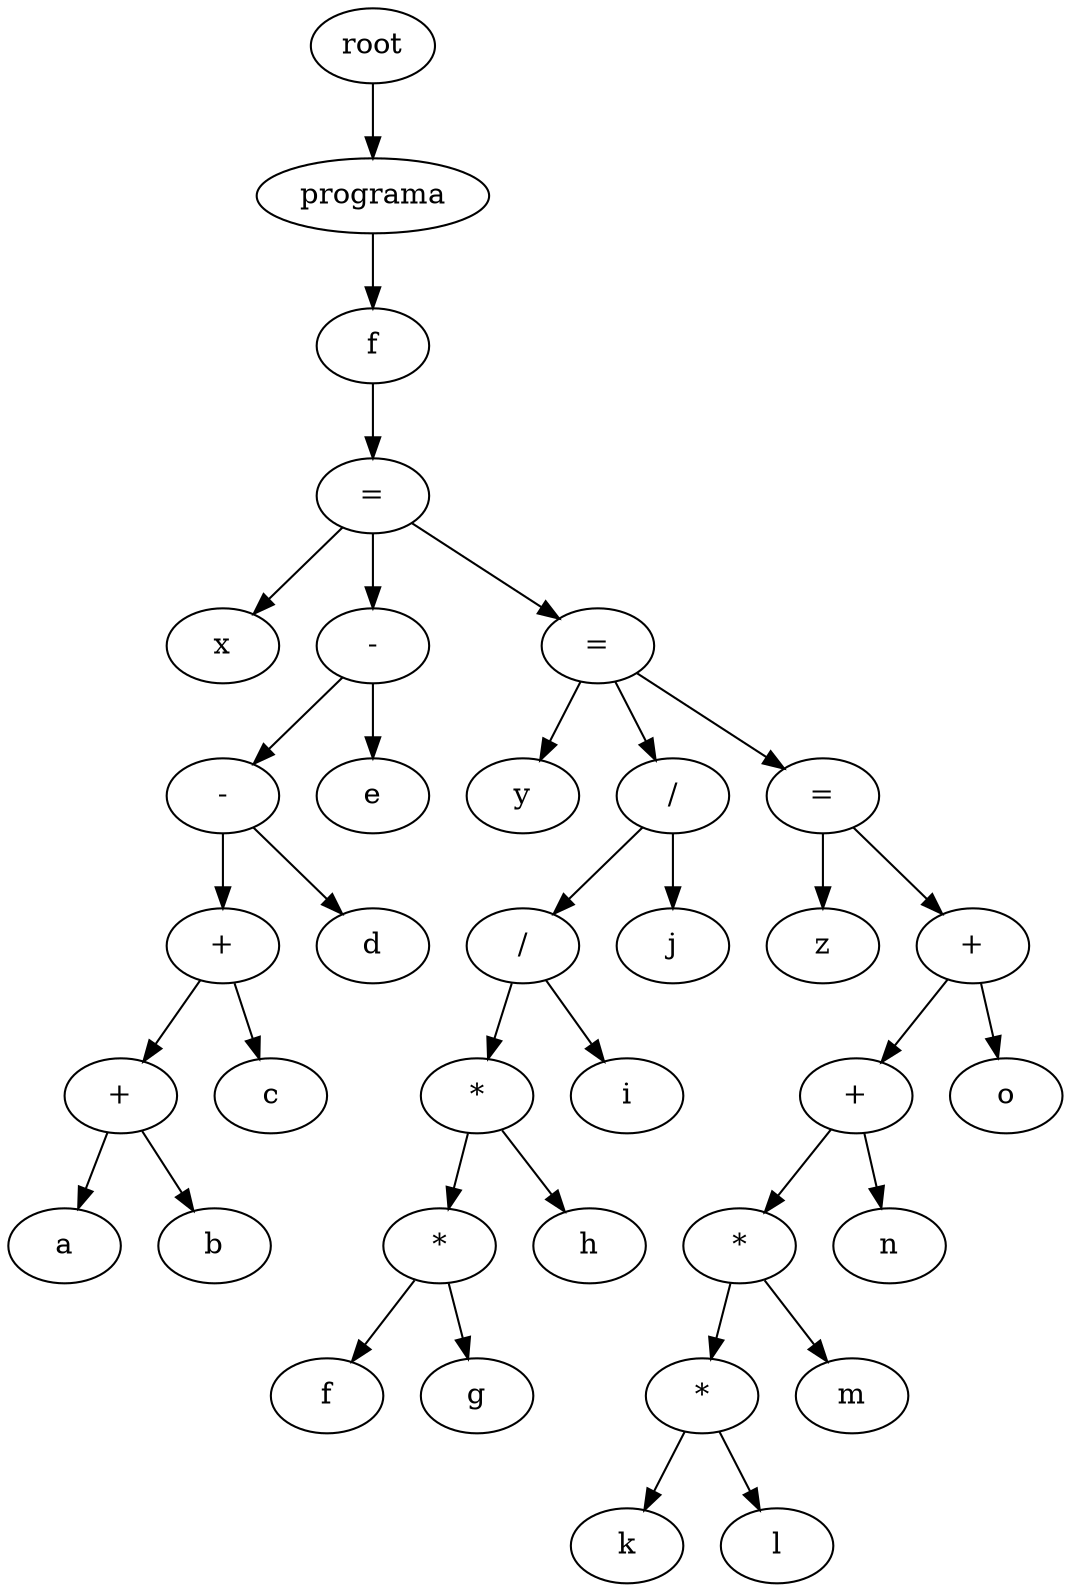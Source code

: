 digraph G {
node_0x9931890 [label="x"]
node_0x99318d0 [label="a"]
node_0x9931910 [label="b"]
node_0x9931928 [label="+"]
node_0x9931928 -> node_0x99318d0
node_0x9931928 -> node_0x9931910
node_0x9931968 [label="c"]
node_0x9931980 [label="+"]
node_0x9931980 -> node_0x9931928
node_0x9931980 -> node_0x9931968
node_0x99319c0 [label="d"]
node_0x99319d8 [label="-"]
node_0x99319d8 -> node_0x9931980
node_0x99319d8 -> node_0x99319c0
node_0x9931a18 [label="e"]
node_0x9931a30 [label="-"]
node_0x9931a30 -> node_0x99319d8
node_0x9931a30 -> node_0x9931a18
node_0x9931a48 [label="="]
node_0x9931a48 -> node_0x9931890
node_0x9931a48 -> node_0x9931a30
node_0x9931a88 [label="y"]
node_0x9931aa0 [label="f"]
node_0x9931ae0 [label="g"]
node_0x9931af8 [label="*"]
node_0x9931af8 -> node_0x9931aa0
node_0x9931af8 -> node_0x9931ae0
node_0x9931b38 [label="h"]
node_0x9931b50 [label="*"]
node_0x9931b50 -> node_0x9931af8
node_0x9931b50 -> node_0x9931b38
node_0x9931b90 [label="i"]
node_0x9931ba8 [label="/"]
node_0x9931ba8 -> node_0x9931b50
node_0x9931ba8 -> node_0x9931b90
node_0x9931be8 [label="j"]
node_0x9931c00 [label="/"]
node_0x9931c00 -> node_0x9931ba8
node_0x9931c00 -> node_0x9931be8
node_0x9931c18 [label="="]
node_0x9931c18 -> node_0x9931a88
node_0x9931c18 -> node_0x9931c00
node_0x9931c58 [label="z"]
node_0x9931c98 [label="k"]
node_0x9931cd8 [label="l"]
node_0x9931cf0 [label="*"]
node_0x9931cf0 -> node_0x9931c98
node_0x9931cf0 -> node_0x9931cd8
node_0x9931d30 [label="m"]
node_0x9931d48 [label="*"]
node_0x9931d48 -> node_0x9931cf0
node_0x9931d48 -> node_0x9931d30
node_0x9931d88 [label="n"]
node_0x9931da0 [label="+"]
node_0x9931da0 -> node_0x9931d48
node_0x9931da0 -> node_0x9931d88
node_0x9931de0 [label="o"]
node_0x9931df8 [label="+"]
node_0x9931df8 -> node_0x9931da0
node_0x9931df8 -> node_0x9931de0
node_0x9931e10 [label="="]
node_0x9931e10 -> node_0x9931c58
node_0x9931e10 -> node_0x9931df8
node_0x9931c18 -> node_0x9931e10
node_0x9931a48 -> node_0x9931c18
node_0x9931e28 [label="f"]
node_0x9931e28 -> node_0x9931a48
node_0x9931e58 [label="programa"]
node_0x9931e58 -> node_0x9931e28
root -> node_0x9931e58
  root [label="root"]
}
